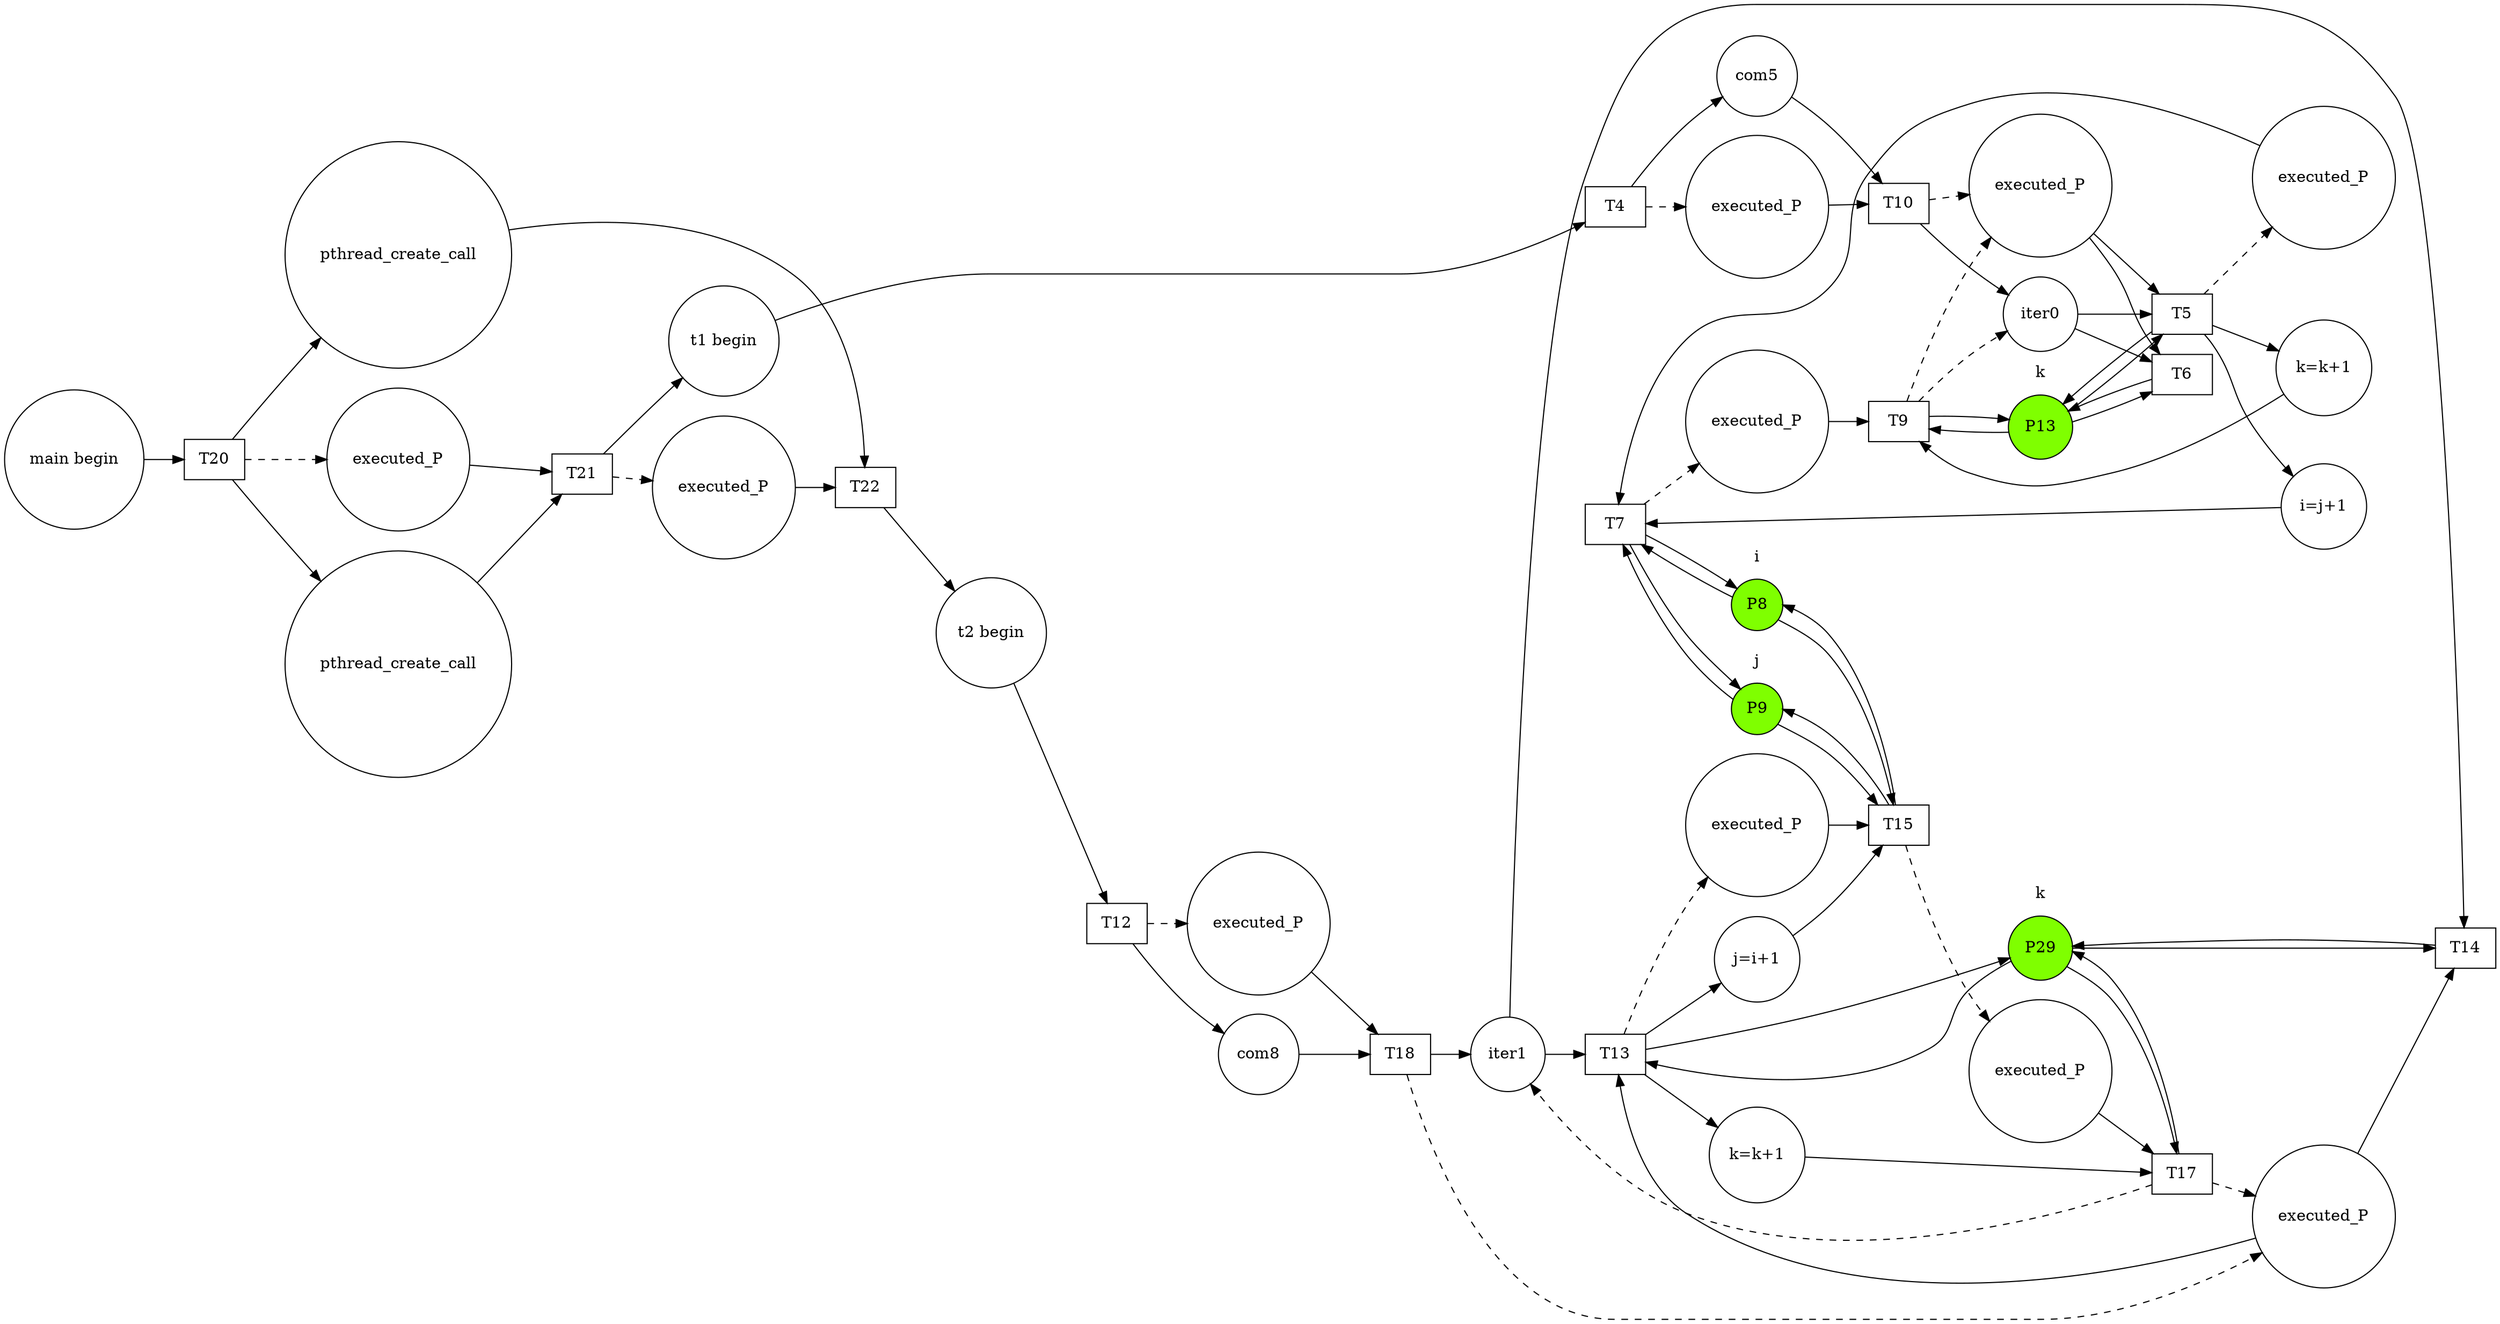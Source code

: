 digraph G{
rankdir = LR
subgraph cluster_P8{label="i"color="white"P8[shape=circle, style="filled",color="black",fillcolor="chartreuse"]}
subgraph cluster_P9{label="j"color="white"P9[shape=circle, style="filled",color="black",fillcolor="chartreuse"]}
P10[shape=circle,label="t1 begin"]
subgraph cluster_P13{label="k"color="white"P13[shape=circle, style="filled",color="black",fillcolor="chartreuse"]}
P14[shape=circle,label="iter0"]
P15[shape=circle,label="i=j+1"]
P17[shape=circle,label="k=k+1"]
P18[shape=circle,label="executed_P"]
P20[shape=circle,label="executed_P"]
P21[shape=circle,label="com5"]
P22[shape=circle,label="executed_P"]
P24[shape=circle,label="executed_P"]
P26[shape=circle,label="t2 begin"]
subgraph cluster_P29{label="k"color="white"P29[shape=circle, style="filled",color="black",fillcolor="chartreuse"]}
P30[shape=circle,label="iter1"]
P31[shape=circle,label="j=i+1"]
P33[shape=circle,label="k=k+1"]
P34[shape=circle,label="executed_P"]
P36[shape=circle,label="executed_P"]
P37[shape=circle,label="com8"]
P38[shape=circle,label="executed_P"]
P40[shape=circle,label="executed_P"]
P42[shape=circle,label="main begin"]
P49[shape=circle,label="pthread_create_call"]
P50[shape=circle,label="pthread_create_call"]
P71[shape=circle,label="executed_P"]
P72[shape=circle,label="executed_P"]
T4[shape=box]
T5[shape=box]
T6[shape=box]
T7[shape=box]
T9[shape=box]
T10[shape=box]
T12[shape=box]
T13[shape=box]
T14[shape=box]
T15[shape=box]
T17[shape=box]
T18[shape=box]
T20[shape=box]
T21[shape=box]
T22[shape=box]
P10->T4
P14->T5
P14->T6
P15->T7
P9->T7
T7->P9
T7->P8
P8->T7
P17->T9
P13->T9
T9->P13
P13->T5
T5->P13
P13->T6
T6->P13
T9->P14[style="dashed"]
T5->P15
T5->P18[style="dashed"]
P18->T7
T5->P17
P20->T9
P21->T10
T10->P14
T10->P22[style="dashed"]
P22->T5
P22->T6
T9->P22[style="dashed"]
T4->P21
T4->P24[style="dashed"]
P24->T10
P26->T12
P30->T13
P30->T14
P31->T15
P8->T15
T15->P8
T15->P9
P9->T15
P33->T17
P29->T17
T17->P29
P29->T13
T13->P29
P29->T14
T14->P29
T17->P30[style="dashed"]
T13->P31
T13->P34[style="dashed"]
P34->T15
T13->P33
P36->T17
P37->T18
T18->P30
T18->P38[style="dashed"]
P38->T13
P38->T14
T17->P38[style="dashed"]
T12->P37
T12->P40[style="dashed"]
P40->T18
P42->T20
P49->T21
T21->P10
P50->T22
T22->P26
T20->P49
T20->P71[style="dashed"]
P71->T21
T20->P50
T21->P72[style="dashed"]
P72->T22
T7->P20[style="dashed"]
T15->P36[style="dashed"]
}
